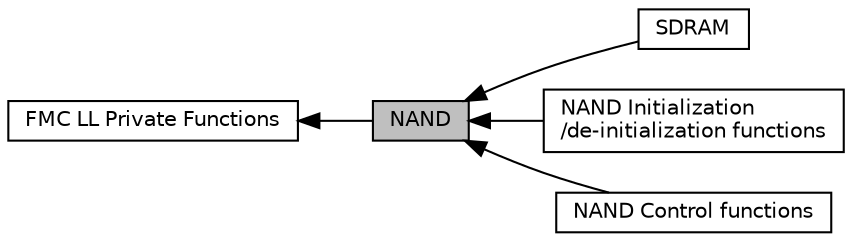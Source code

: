 digraph "NAND"
{
  edge [fontname="Helvetica",fontsize="10",labelfontname="Helvetica",labelfontsize="10"];
  node [fontname="Helvetica",fontsize="10",shape=record];
  rankdir=LR;
  Node4 [label="SDRAM",height=0.2,width=0.4,color="black", fillcolor="white", style="filled",URL="$group___f_m_c___l_l___s_d_r_a_m.html"];
  Node0 [label="NAND",height=0.2,width=0.4,color="black", fillcolor="grey75", style="filled", fontcolor="black"];
  Node2 [label="NAND Initialization\l/de-initialization functions",height=0.2,width=0.4,color="black", fillcolor="white", style="filled",URL="$group___f_m_c___l_l___n_a_n_d___private___functions___group1.html"];
  Node3 [label="NAND Control functions",height=0.2,width=0.4,color="black", fillcolor="white", style="filled",URL="$group___f_m_c___l_l___n_a_n_d___private___functions___group2.html"];
  Node1 [label="FMC LL Private Functions",height=0.2,width=0.4,color="black", fillcolor="white", style="filled",URL="$group___f_m_c___l_l___private___functions.html"];
  Node1->Node0 [shape=plaintext, dir="back", style="solid"];
  Node0->Node2 [shape=plaintext, dir="back", style="solid"];
  Node0->Node3 [shape=plaintext, dir="back", style="solid"];
  Node0->Node4 [shape=plaintext, dir="back", style="solid"];
}
